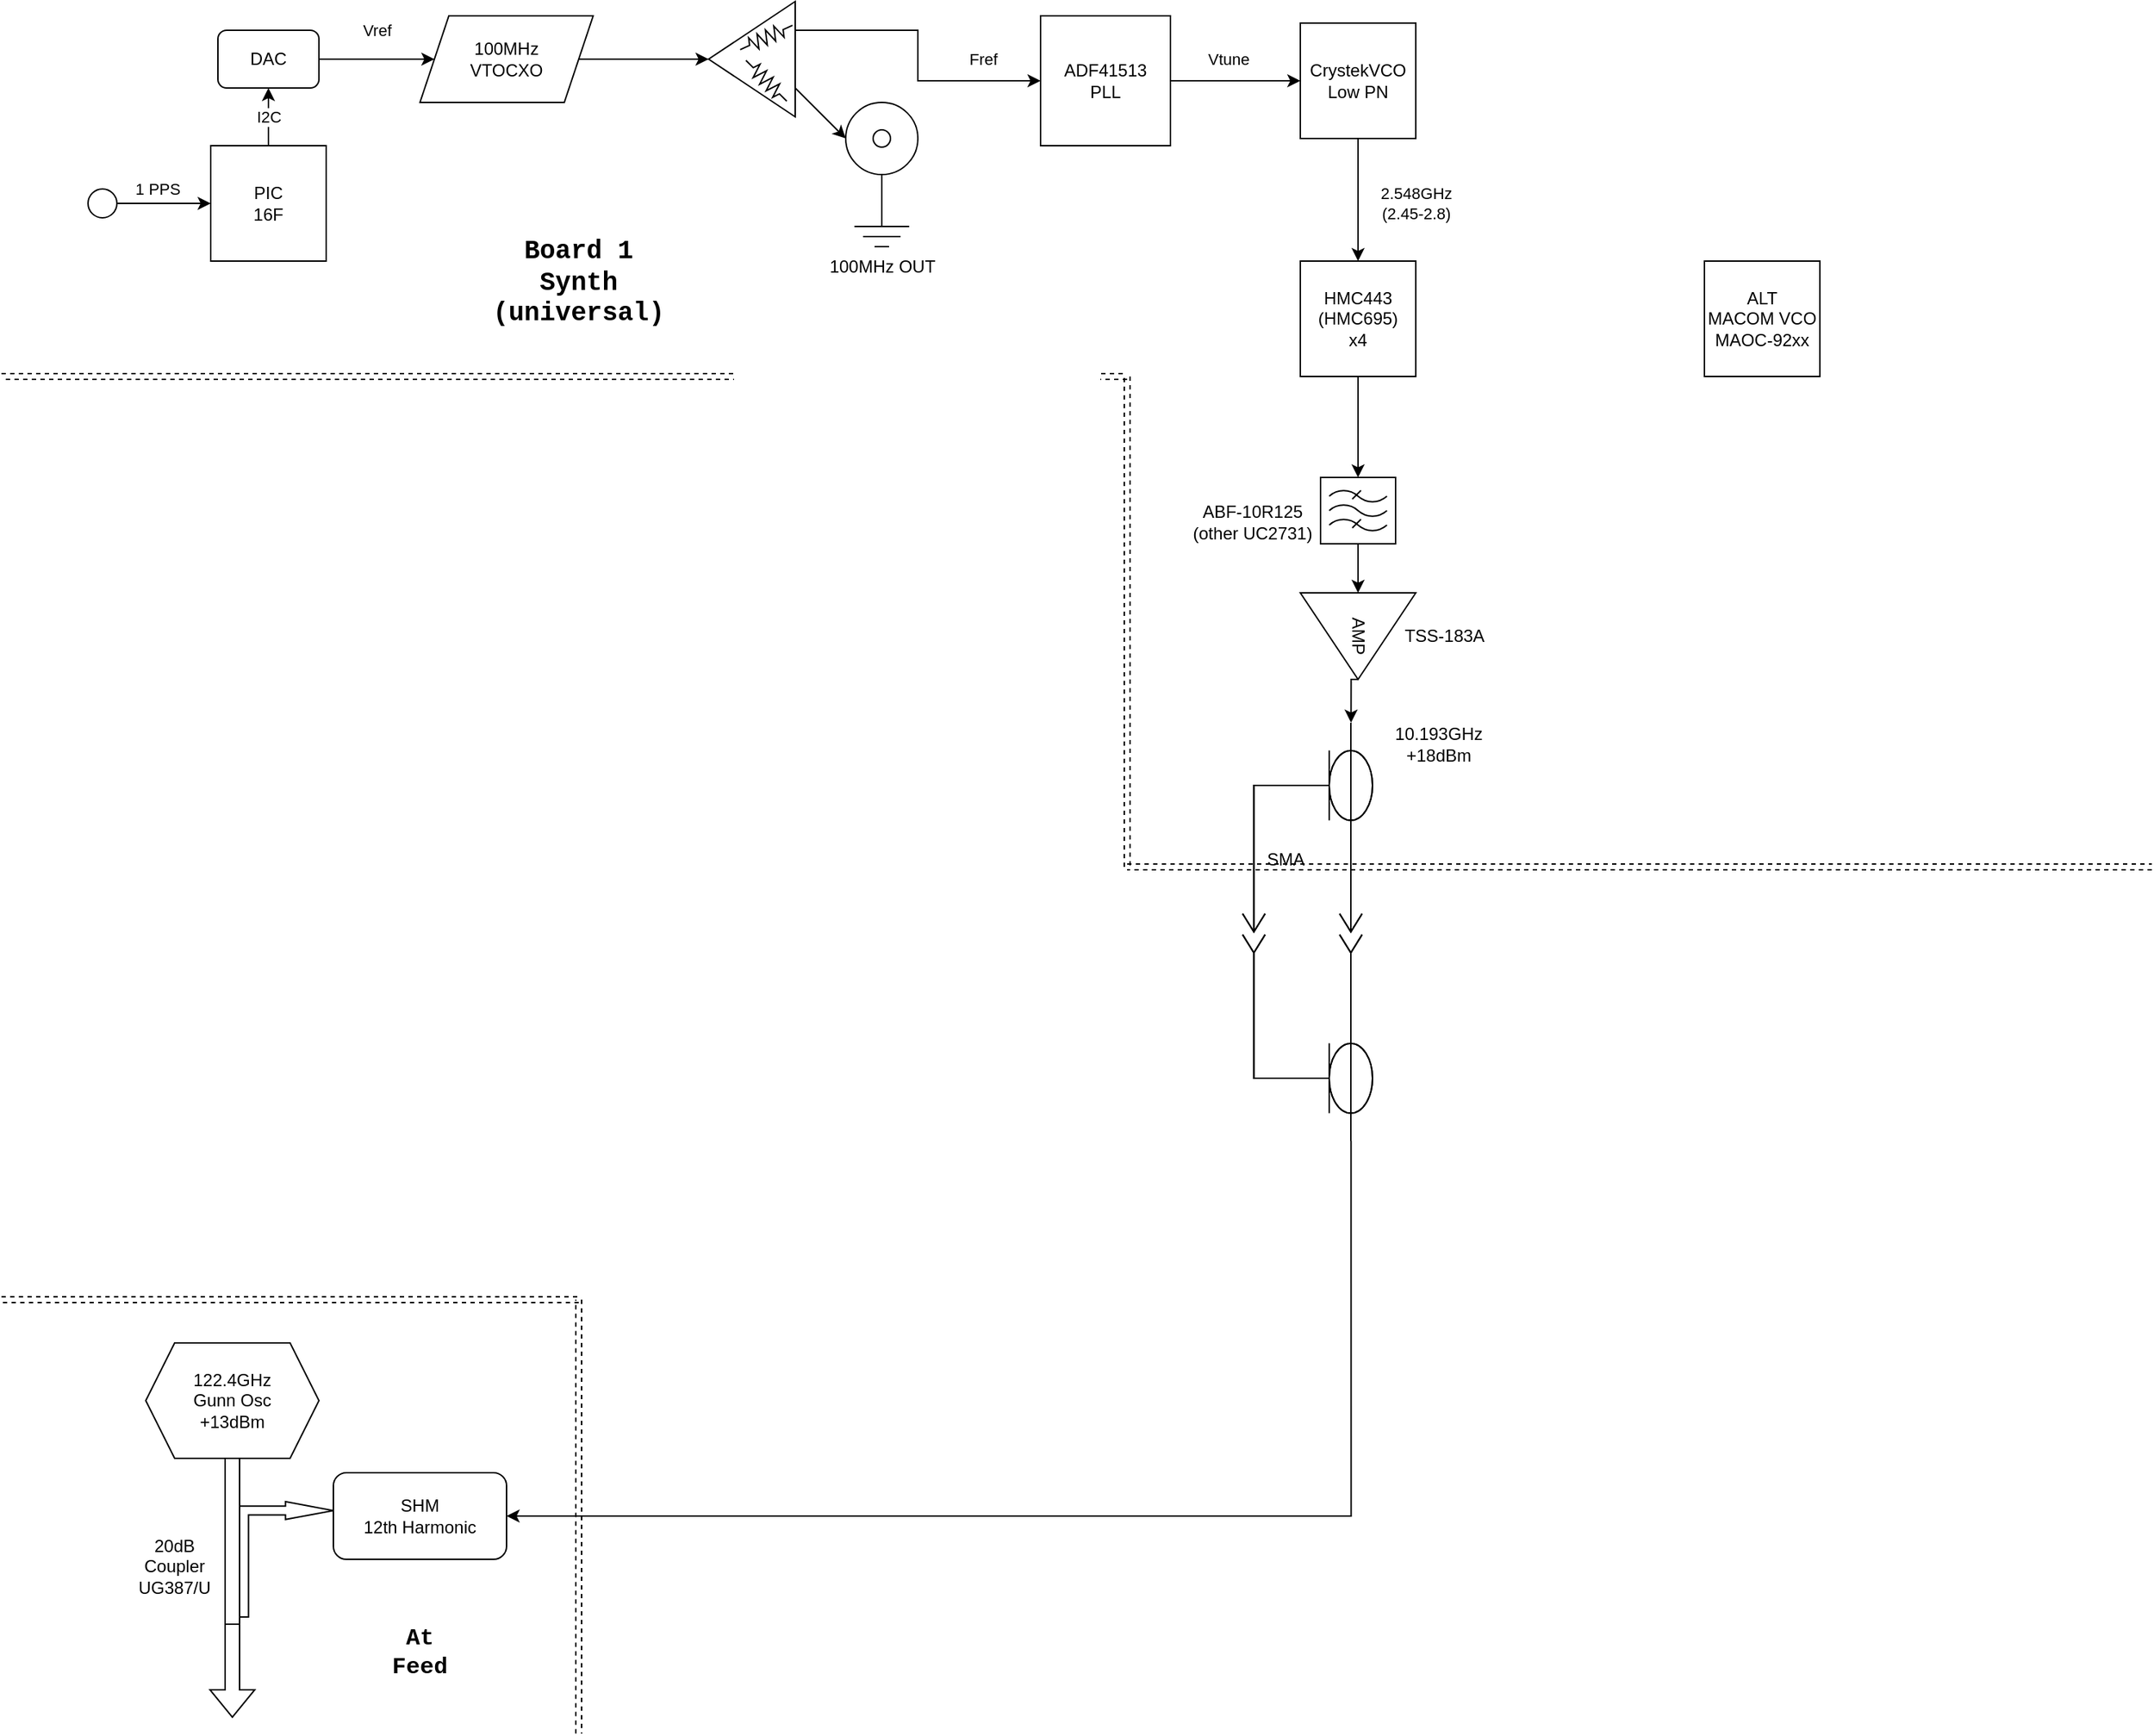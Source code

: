 <mxfile version="23.1.4" type="github">
  <diagram name="Page-1" id="90a13364-a465-7bf4-72fc-28e22215d7a0">
    <mxGraphModel dx="1050" dy="530" grid="1" gridSize="10" guides="1" tooltips="1" connect="1" arrows="1" fold="1" page="1" pageScale="1.5" pageWidth="1169" pageHeight="826" background="none" math="0" shadow="0">
      <root>
        <mxCell id="0" style=";html=1;" />
        <mxCell id="1" style=";html=1;" parent="0" />
        <mxCell id="ZLrNhD5u5SHP2nrK1hEg-11" style="edgeStyle=orthogonalEdgeStyle;rounded=0;orthogonalLoop=1;jettySize=auto;html=1;exitX=1;exitY=0.5;exitDx=0;exitDy=0;entryX=1;entryY=0.5;entryDx=0;entryDy=0;" parent="1" source="ZLrNhD5u5SHP2nrK1hEg-1" target="ZLrNhD5u5SHP2nrK1hEg-10" edge="1">
          <mxGeometry relative="1" as="geometry" />
        </mxCell>
        <mxCell id="ZLrNhD5u5SHP2nrK1hEg-1" value="100MHz&lt;br&gt;VTOCXO" style="shape=parallelogram;perimeter=parallelogramPerimeter;whiteSpace=wrap;html=1;fixedSize=1;" parent="1" vertex="1">
          <mxGeometry x="290" y="30" width="120" height="60" as="geometry" />
        </mxCell>
        <mxCell id="ZLrNhD5u5SHP2nrK1hEg-4" value="Vref" style="edgeStyle=orthogonalEdgeStyle;rounded=0;orthogonalLoop=1;jettySize=auto;html=1;exitX=1;exitY=0.5;exitDx=0;exitDy=0;entryX=0;entryY=0.5;entryDx=0;entryDy=0;" parent="1" source="ZLrNhD5u5SHP2nrK1hEg-2" target="ZLrNhD5u5SHP2nrK1hEg-1" edge="1">
          <mxGeometry y="20" relative="1" as="geometry">
            <mxPoint as="offset" />
          </mxGeometry>
        </mxCell>
        <mxCell id="ZLrNhD5u5SHP2nrK1hEg-2" value="DAC" style="rounded=1;whiteSpace=wrap;html=1;" parent="1" vertex="1">
          <mxGeometry x="150" y="40" width="70" height="40" as="geometry" />
        </mxCell>
        <mxCell id="ZLrNhD5u5SHP2nrK1hEg-8" value="I2C" style="edgeStyle=orthogonalEdgeStyle;rounded=0;orthogonalLoop=1;jettySize=auto;html=1;exitX=0.5;exitY=0;exitDx=0;exitDy=0;entryX=0.5;entryY=1;entryDx=0;entryDy=0;" parent="1" source="ZLrNhD5u5SHP2nrK1hEg-5" target="ZLrNhD5u5SHP2nrK1hEg-2" edge="1">
          <mxGeometry relative="1" as="geometry" />
        </mxCell>
        <mxCell id="ZLrNhD5u5SHP2nrK1hEg-5" value="PIC&lt;br&gt;16F" style="whiteSpace=wrap;html=1;aspect=fixed;" parent="1" vertex="1">
          <mxGeometry x="145" y="120" width="80" height="80" as="geometry" />
        </mxCell>
        <mxCell id="ZLrNhD5u5SHP2nrK1hEg-7" value="1 PPS" style="edgeStyle=orthogonalEdgeStyle;rounded=0;orthogonalLoop=1;jettySize=auto;html=1;" parent="1" source="ZLrNhD5u5SHP2nrK1hEg-6" target="ZLrNhD5u5SHP2nrK1hEg-5" edge="1">
          <mxGeometry x="-0.143" y="10" relative="1" as="geometry">
            <mxPoint as="offset" />
          </mxGeometry>
        </mxCell>
        <mxCell id="ZLrNhD5u5SHP2nrK1hEg-6" value="" style="ellipse;whiteSpace=wrap;html=1;aspect=fixed;" parent="1" vertex="1">
          <mxGeometry x="60" y="150" width="20" height="20" as="geometry" />
        </mxCell>
        <mxCell id="ZLrNhD5u5SHP2nrK1hEg-17" value="Vtune" style="edgeStyle=orthogonalEdgeStyle;rounded=0;orthogonalLoop=1;jettySize=auto;html=1;exitX=1;exitY=0.5;exitDx=0;exitDy=0;" parent="1" source="ZLrNhD5u5SHP2nrK1hEg-9" target="ZLrNhD5u5SHP2nrK1hEg-16" edge="1">
          <mxGeometry x="-0.111" y="15" relative="1" as="geometry">
            <mxPoint as="offset" />
          </mxGeometry>
        </mxCell>
        <mxCell id="ZLrNhD5u5SHP2nrK1hEg-9" value="ADF41513&lt;br&gt;PLL" style="whiteSpace=wrap;html=1;aspect=fixed;" parent="1" vertex="1">
          <mxGeometry x="720" y="30" width="90" height="90" as="geometry" />
        </mxCell>
        <mxCell id="ZLrNhD5u5SHP2nrK1hEg-13" value="Fref" style="edgeStyle=orthogonalEdgeStyle;rounded=0;orthogonalLoop=1;jettySize=auto;html=1;exitX=0;exitY=0.75;exitDx=0;exitDy=0;entryX=0;entryY=0.5;entryDx=0;entryDy=0;" parent="1" source="ZLrNhD5u5SHP2nrK1hEg-10" target="ZLrNhD5u5SHP2nrK1hEg-9" edge="1">
          <mxGeometry x="0.61" y="15" relative="1" as="geometry">
            <mxPoint as="offset" />
          </mxGeometry>
        </mxCell>
        <mxCell id="ZLrNhD5u5SHP2nrK1hEg-10" value="" style="triangle;whiteSpace=wrap;html=1;rotation=-180;" parent="1" vertex="1">
          <mxGeometry x="490" y="20" width="60" height="80" as="geometry" />
        </mxCell>
        <mxCell id="ZLrNhD5u5SHP2nrK1hEg-14" value="" style="pointerEvents=1;verticalLabelPosition=bottom;shadow=0;dashed=0;align=center;html=1;verticalAlign=top;shape=mxgraph.electrical.resistors.resistor_2;rotation=-25;" parent="1" vertex="1">
          <mxGeometry x="510" y="40" width="40" height="10" as="geometry" />
        </mxCell>
        <mxCell id="ZLrNhD5u5SHP2nrK1hEg-15" value="" style="pointerEvents=1;verticalLabelPosition=bottom;shadow=0;dashed=0;align=center;html=1;verticalAlign=top;shape=mxgraph.electrical.resistors.resistor_2;rotation=45;" parent="1" vertex="1">
          <mxGeometry x="510" y="70" width="40" height="10" as="geometry" />
        </mxCell>
        <mxCell id="ZLrNhD5u5SHP2nrK1hEg-20" value="2.548GHz&lt;br&gt;(2.45-2.8)" style="edgeStyle=orthogonalEdgeStyle;rounded=0;orthogonalLoop=1;jettySize=auto;html=1;" parent="1" source="ZLrNhD5u5SHP2nrK1hEg-16" target="ZLrNhD5u5SHP2nrK1hEg-18" edge="1">
          <mxGeometry x="0.059" y="40" relative="1" as="geometry">
            <mxPoint as="offset" />
          </mxGeometry>
        </mxCell>
        <mxCell id="ZLrNhD5u5SHP2nrK1hEg-16" value="CrystekVCO&lt;br&gt;Low PN" style="whiteSpace=wrap;html=1;aspect=fixed;" parent="1" vertex="1">
          <mxGeometry x="900" y="35" width="80" height="80" as="geometry" />
        </mxCell>
        <mxCell id="RYeYVxRvwyWX_2oDE-uA-7" value="" style="edgeStyle=orthogonalEdgeStyle;rounded=0;orthogonalLoop=1;jettySize=auto;html=1;" parent="1" source="ZLrNhD5u5SHP2nrK1hEg-18" target="RYeYVxRvwyWX_2oDE-uA-6" edge="1">
          <mxGeometry relative="1" as="geometry" />
        </mxCell>
        <mxCell id="ZLrNhD5u5SHP2nrK1hEg-18" value="HMC443&lt;br&gt;(HMC695)&lt;br&gt;x4" style="whiteSpace=wrap;html=1;aspect=fixed;" parent="1" vertex="1">
          <mxGeometry x="900" y="200" width="80" height="80" as="geometry" />
        </mxCell>
        <mxCell id="ZLrNhD5u5SHP2nrK1hEg-21" value="AMP" style="triangle;whiteSpace=wrap;html=1;rotation=90;" parent="1" vertex="1">
          <mxGeometry x="910" y="420" width="60" height="80" as="geometry" />
        </mxCell>
        <mxCell id="RYeYVxRvwyWX_2oDE-uA-1" value="" style="endArrow=classic;html=1;rounded=0;exitX=0;exitY=0.25;exitDx=0;exitDy=0;" parent="1" source="zk5Tj1fj6JuDacKhQGvg-17" edge="1">
          <mxGeometry width="50" height="50" relative="1" as="geometry">
            <mxPoint x="610" y="100" as="sourcePoint" />
            <mxPoint x="630" y="130" as="targetPoint" />
          </mxGeometry>
        </mxCell>
        <mxCell id="RYeYVxRvwyWX_2oDE-uA-2" value="TSS-183A" style="text;strokeColor=none;align=center;fillColor=none;html=1;verticalAlign=middle;whiteSpace=wrap;rounded=0;" parent="1" vertex="1">
          <mxGeometry x="970" y="445" width="60" height="30" as="geometry" />
        </mxCell>
        <mxCell id="zk5Tj1fj6JuDacKhQGvg-9" style="edgeStyle=orthogonalEdgeStyle;rounded=0;orthogonalLoop=1;jettySize=auto;html=1;exitX=1;exitY=0.165;exitDx=0;exitDy=0;exitPerimeter=0;entryX=1;entryY=0.5;entryDx=0;entryDy=0;" edge="1" parent="1" source="RYeYVxRvwyWX_2oDE-uA-3" target="zk5Tj1fj6JuDacKhQGvg-8">
          <mxGeometry relative="1" as="geometry" />
        </mxCell>
        <mxCell id="RYeYVxRvwyWX_2oDE-uA-3" value="" style="pointerEvents=1;verticalLabelPosition=bottom;shadow=0;dashed=0;align=center;html=1;verticalAlign=top;shape=mxgraph.electrical.miscellaneous.coaxial_outside_conductor;rotation=90;" parent="1" vertex="1">
          <mxGeometry x="760" y="620" width="290" height="90" as="geometry" />
        </mxCell>
        <mxCell id="RYeYVxRvwyWX_2oDE-uA-5" value="10.193GHz&lt;br&gt;+18dBm" style="text;strokeColor=none;align=center;fillColor=none;html=1;verticalAlign=middle;whiteSpace=wrap;rounded=0;" parent="1" vertex="1">
          <mxGeometry x="966" y="520" width="60" height="30" as="geometry" />
        </mxCell>
        <mxCell id="RYeYVxRvwyWX_2oDE-uA-10" style="edgeStyle=orthogonalEdgeStyle;rounded=0;orthogonalLoop=1;jettySize=auto;html=1;exitX=0.5;exitY=1;exitDx=0;exitDy=0;exitPerimeter=0;entryX=0;entryY=0.5;entryDx=0;entryDy=0;" parent="1" source="RYeYVxRvwyWX_2oDE-uA-6" target="ZLrNhD5u5SHP2nrK1hEg-21" edge="1">
          <mxGeometry relative="1" as="geometry" />
        </mxCell>
        <mxCell id="RYeYVxRvwyWX_2oDE-uA-6" value="" style="verticalLabelPosition=bottom;shadow=0;dashed=0;align=center;html=1;verticalAlign=top;shape=mxgraph.electrical.abstract.filter;" parent="1" vertex="1">
          <mxGeometry x="914" y="350" width="52" height="46" as="geometry" />
        </mxCell>
        <mxCell id="RYeYVxRvwyWX_2oDE-uA-11" value="ABF-10R125&lt;br&gt;(other UC2731)" style="text;strokeColor=none;align=center;fillColor=none;html=1;verticalAlign=middle;whiteSpace=wrap;rounded=0;" parent="1" vertex="1">
          <mxGeometry x="820" y="366" width="94" height="30" as="geometry" />
        </mxCell>
        <mxCell id="RYeYVxRvwyWX_2oDE-uA-13" value="SMA" style="text;strokeColor=none;align=center;fillColor=none;html=1;verticalAlign=middle;whiteSpace=wrap;rounded=0;" parent="1" vertex="1">
          <mxGeometry x="860" y="600" width="60" height="30" as="geometry" />
        </mxCell>
        <mxCell id="zk5Tj1fj6JuDacKhQGvg-1" value="" style="shape=flexArrow;endArrow=classic;html=1;rounded=0;" edge="1" parent="1">
          <mxGeometry width="50" height="50" relative="1" as="geometry">
            <mxPoint x="160" y="1140" as="sourcePoint" />
            <mxPoint x="160" y="1210" as="targetPoint" />
          </mxGeometry>
        </mxCell>
        <mxCell id="zk5Tj1fj6JuDacKhQGvg-2" value="" style="rounded=0;whiteSpace=wrap;html=1;rotation=-90;" vertex="1" parent="1">
          <mxGeometry x="100" y="1080" width="120" height="10" as="geometry" />
        </mxCell>
        <mxCell id="zk5Tj1fj6JuDacKhQGvg-4" value="" style="html=1;shadow=0;dashed=0;align=center;verticalAlign=middle;shape=mxgraph.arrows2.bendArrow;dy=3.1;dx=33.2;notch=0;arrowHead=12.4;rounded=0;rotation=0;" vertex="1" parent="1">
          <mxGeometry x="165" y="1060" width="65" height="80" as="geometry" />
        </mxCell>
        <mxCell id="zk5Tj1fj6JuDacKhQGvg-5" value="20dB&lt;br&gt;Coupler&lt;br&gt;UG387/U" style="text;strokeColor=none;align=center;fillColor=none;html=1;verticalAlign=middle;whiteSpace=wrap;rounded=0;" vertex="1" parent="1">
          <mxGeometry x="90" y="1090" width="60" height="30" as="geometry" />
        </mxCell>
        <mxCell id="zk5Tj1fj6JuDacKhQGvg-7" value="122.4GHz&lt;br&gt;Gunn Osc&lt;br&gt;+13dBm" style="shape=hexagon;perimeter=hexagonPerimeter2;whiteSpace=wrap;html=1;fixedSize=1;" vertex="1" parent="1">
          <mxGeometry x="100" y="950" width="120" height="80" as="geometry" />
        </mxCell>
        <mxCell id="zk5Tj1fj6JuDacKhQGvg-8" value="SHM&lt;br&gt;12th Harmonic" style="rounded=1;whiteSpace=wrap;html=1;" vertex="1" parent="1">
          <mxGeometry x="230" y="1040" width="120" height="60" as="geometry" />
        </mxCell>
        <mxCell id="zk5Tj1fj6JuDacKhQGvg-10" value="" style="edgeStyle=none;orthogonalLoop=1;jettySize=auto;html=1;rounded=0;shape=link;dashed=1;" edge="1" parent="1">
          <mxGeometry width="80" relative="1" as="geometry">
            <mxPoint y="920" as="sourcePoint" />
            <mxPoint x="400" y="920" as="targetPoint" />
            <Array as="points" />
          </mxGeometry>
        </mxCell>
        <mxCell id="zk5Tj1fj6JuDacKhQGvg-11" value="" style="edgeStyle=none;orthogonalLoop=1;jettySize=auto;html=1;rounded=0;shape=link;dashed=1;" edge="1" parent="1">
          <mxGeometry width="80" relative="1" as="geometry">
            <mxPoint x="400" y="920" as="sourcePoint" />
            <mxPoint x="400" y="1220.8" as="targetPoint" />
            <Array as="points" />
          </mxGeometry>
        </mxCell>
        <mxCell id="zk5Tj1fj6JuDacKhQGvg-12" value="&lt;font size=&quot;3&quot; face=&quot;Courier New&quot;&gt;&lt;b&gt;At Feed&lt;/b&gt;&lt;/font&gt;" style="text;strokeColor=none;align=center;fillColor=none;html=1;verticalAlign=middle;whiteSpace=wrap;rounded=0;" vertex="1" parent="1">
          <mxGeometry x="260" y="1150" width="60" height="30" as="geometry" />
        </mxCell>
        <mxCell id="zk5Tj1fj6JuDacKhQGvg-13" value="" style="edgeStyle=none;orthogonalLoop=1;jettySize=auto;html=1;rounded=0;shape=link;dashed=1;" edge="1" parent="1">
          <mxGeometry width="80" relative="1" as="geometry">
            <mxPoint y="280" as="sourcePoint" />
            <mxPoint x="780" y="280" as="targetPoint" />
            <Array as="points" />
          </mxGeometry>
        </mxCell>
        <mxCell id="zk5Tj1fj6JuDacKhQGvg-14" value="" style="edgeStyle=none;orthogonalLoop=1;jettySize=auto;html=1;rounded=0;shape=link;dashed=1;" edge="1" parent="1">
          <mxGeometry width="80" relative="1" as="geometry">
            <mxPoint x="780" y="620" as="sourcePoint" />
            <mxPoint x="780" y="280" as="targetPoint" />
            <Array as="points" />
          </mxGeometry>
        </mxCell>
        <mxCell id="zk5Tj1fj6JuDacKhQGvg-15" value="" style="edgeStyle=none;orthogonalLoop=1;jettySize=auto;html=1;rounded=0;shape=link;dashed=1;" edge="1" parent="1">
          <mxGeometry width="80" relative="1" as="geometry">
            <mxPoint x="780" y="620" as="sourcePoint" />
            <mxPoint x="1490" y="620" as="targetPoint" />
            <Array as="points" />
          </mxGeometry>
        </mxCell>
        <mxCell id="zk5Tj1fj6JuDacKhQGvg-16" value="" style="endArrow=classic;html=1;rounded=0;exitX=0;exitY=0.25;exitDx=0;exitDy=0;" edge="1" parent="1" source="ZLrNhD5u5SHP2nrK1hEg-10" target="zk5Tj1fj6JuDacKhQGvg-17">
          <mxGeometry width="50" height="50" relative="1" as="geometry">
            <mxPoint x="550" y="80" as="sourcePoint" />
            <mxPoint x="630" y="130" as="targetPoint" />
          </mxGeometry>
        </mxCell>
        <mxCell id="zk5Tj1fj6JuDacKhQGvg-17" value="100MHz OUT" style="pointerEvents=1;verticalLabelPosition=bottom;shadow=0;dashed=0;align=center;html=1;verticalAlign=top;shape=mxgraph.electrical.miscellaneous.coaxial_jack_plug" vertex="1" parent="1">
          <mxGeometry x="585" y="90" width="50" height="100" as="geometry" />
        </mxCell>
        <mxCell id="zk5Tj1fj6JuDacKhQGvg-19" style="edgeStyle=orthogonalEdgeStyle;rounded=0;orthogonalLoop=1;jettySize=auto;html=1;exitX=1;exitY=0.5;exitDx=0;exitDy=0;entryX=0;entryY=0.165;entryDx=0;entryDy=0;entryPerimeter=0;" edge="1" parent="1" source="ZLrNhD5u5SHP2nrK1hEg-21" target="RYeYVxRvwyWX_2oDE-uA-3">
          <mxGeometry relative="1" as="geometry" />
        </mxCell>
        <mxCell id="zk5Tj1fj6JuDacKhQGvg-20" value="" style="pointerEvents=1;verticalLabelPosition=bottom;shadow=0;dashed=0;align=center;html=1;verticalAlign=top;shape=mxgraph.electrical.miscellaneous.coaxial_outside_conductor;rotation=90;" vertex="1" parent="1">
          <mxGeometry x="760" y="620" width="290" height="90" as="geometry" />
        </mxCell>
        <mxCell id="zk5Tj1fj6JuDacKhQGvg-21" value="&lt;font style=&quot;font-size: 18px;&quot; face=&quot;Courier New&quot;&gt;&lt;b&gt;Board 1&lt;br&gt;Synth (universal)&lt;br&gt;&lt;/b&gt;&lt;/font&gt;" style="text;strokeColor=none;align=center;fillColor=none;html=1;verticalAlign=middle;whiteSpace=wrap;rounded=0;" vertex="1" parent="1">
          <mxGeometry x="330" y="200" width="140" height="30" as="geometry" />
        </mxCell>
        <mxCell id="zk5Tj1fj6JuDacKhQGvg-23" value="ALT&lt;br&gt;MACOM VCO&lt;br&gt;MAOC-92xx" style="whiteSpace=wrap;html=1;aspect=fixed;" vertex="1" parent="1">
          <mxGeometry x="1180" y="200" width="80" height="80" as="geometry" />
        </mxCell>
      </root>
    </mxGraphModel>
  </diagram>
</mxfile>
